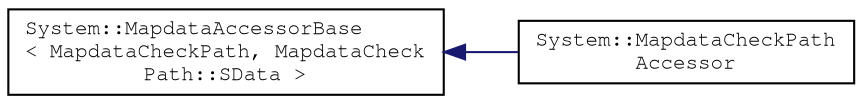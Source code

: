 digraph "Graphical Class Hierarchy"
{
 // LATEX_PDF_SIZE
  edge [fontname="FreeMono",fontsize="10",labelfontname="FreeMono",labelfontsize="10"];
  node [fontname="FreeMono",fontsize="10",shape=record];
  rankdir="LR";
  Node0 [label="System::MapdataAccessorBase\l\< MapdataCheckPath, MapdataCheck\lPath::SData \>",height=0.2,width=0.4,color="black", fillcolor="white", style="filled",URL="$struct_system_1_1_mapdata_accessor_base.html",tooltip=" "];
  Node0 -> Node1 [dir="back",color="midnightblue",fontsize="10",style="solid",fontname="FreeMono"];
  Node1 [label="System::MapdataCheckPath\lAccessor",height=0.2,width=0.4,color="black", fillcolor="white", style="filled",URL="$class_system_1_1_mapdata_check_path_accessor.html",tooltip=" "];
}
